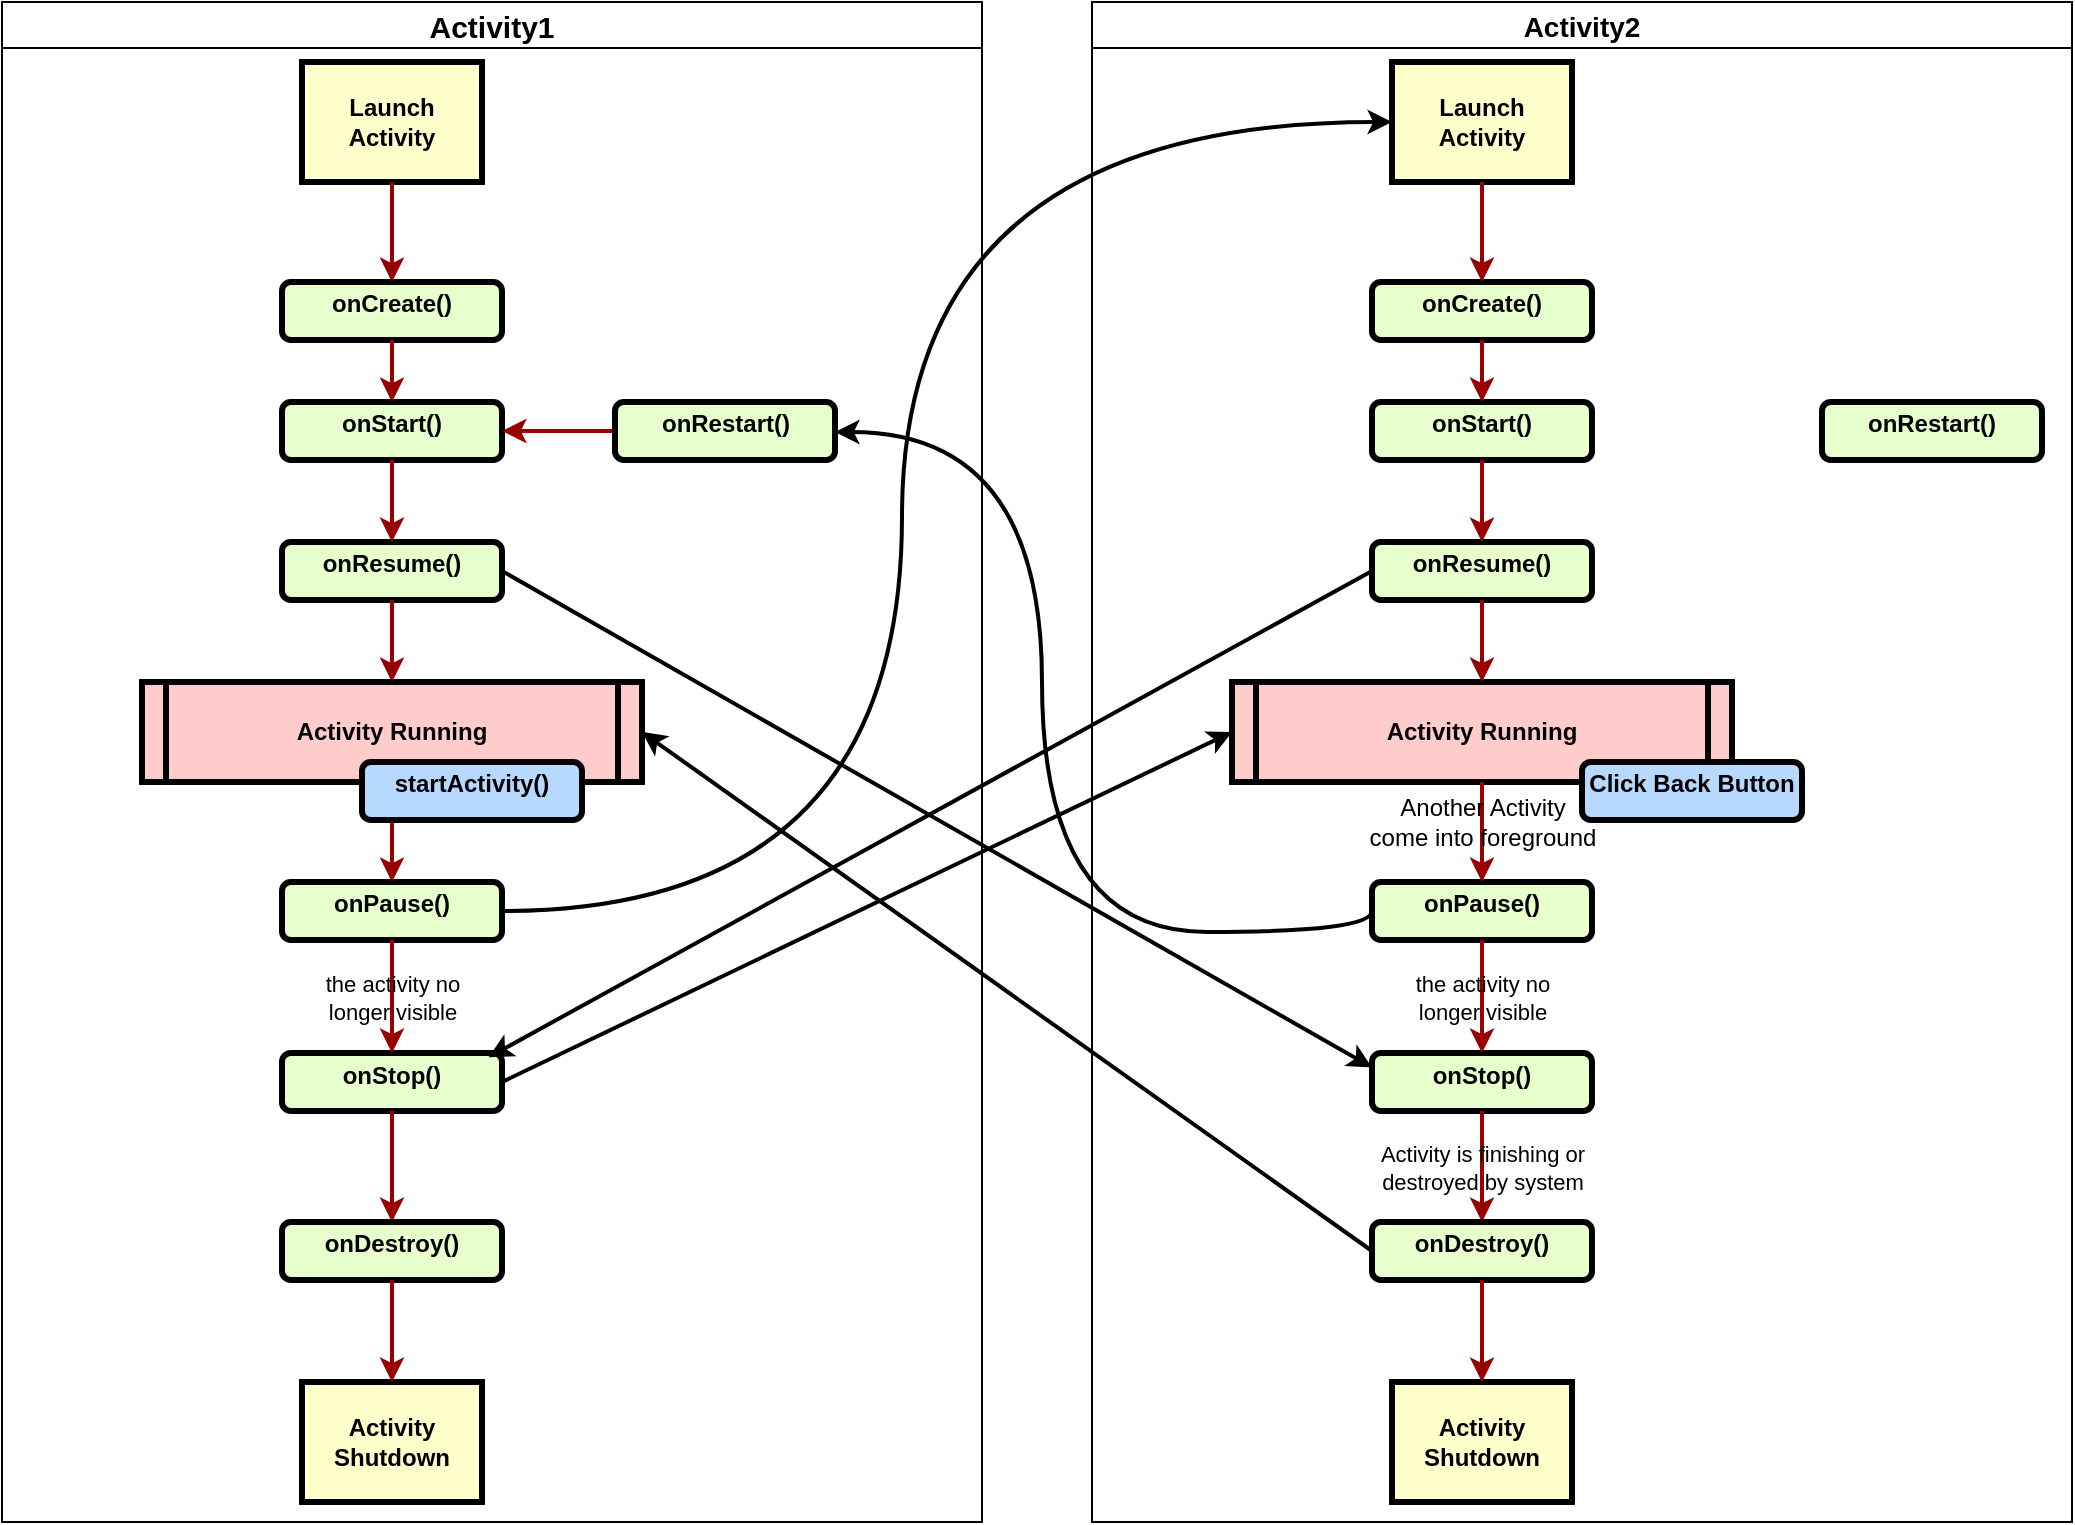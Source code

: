 <mxfile>
    <diagram id="ShzRySxBLQCe2M1I8mqF" name="第 1 页">
        <mxGraphModel dx="1316" dy="731" grid="1" gridSize="10" guides="1" tooltips="1" connect="1" arrows="1" fold="1" page="1" pageScale="1" pageWidth="827" pageHeight="1169" math="0" shadow="0">
            <root>
                <mxCell id="0"/>
                <mxCell id="1" parent="0"/>
                <mxCell id="2" value="&lt;p style=&quot;margin: 4px 0px 0px ; text-align: center&quot;&gt;onCreate()&lt;/p&gt;" style="verticalAlign=middle;align=center;overflow=fill;fontSize=12;fontFamily=Helvetica;html=1;rounded=1;fontStyle=1;strokeWidth=3;fillColor=#E6FFCC;labelBackgroundColor=none;" parent="1" vertex="1">
                    <mxGeometry x="180" y="160" width="110" height="29" as="geometry"/>
                </mxCell>
                <mxCell id="3" value="Launch&#10;Activity" style="whiteSpace=wrap;align=center;verticalAlign=middle;fontStyle=1;strokeWidth=3;fillColor=#FFFFCC;labelBackgroundColor=none;" parent="1" vertex="1">
                    <mxGeometry x="190" y="50" width="90" height="60" as="geometry"/>
                </mxCell>
                <mxCell id="4" value="Activity Running" style="shape=process;whiteSpace=wrap;align=center;verticalAlign=middle;size=0.048;fontStyle=1;strokeWidth=3;fillColor=#FFCCCC;labelBackgroundColor=none;" parent="1" vertex="1">
                    <mxGeometry x="110" y="360" width="250" height="50" as="geometry"/>
                </mxCell>
                <mxCell id="5" value="" style="edgeStyle=none;noEdgeStyle=1;strokeColor=#990000;strokeWidth=2;labelBackgroundColor=none;" parent="1" source="3" target="2" edge="1">
                    <mxGeometry width="100" height="100" relative="1" as="geometry">
                        <mxPoint x="-143.5" y="240" as="sourcePoint"/>
                        <mxPoint x="-43.5" y="140" as="targetPoint"/>
                    </mxGeometry>
                </mxCell>
                <mxCell id="6" value="&lt;p style=&quot;margin: 4px 0px 0px ; text-align: center&quot;&gt;onStart()&lt;/p&gt;" style="verticalAlign=middle;align=center;overflow=fill;fontSize=12;fontFamily=Helvetica;html=1;rounded=1;fontStyle=1;strokeWidth=3;fillColor=#E6FFCC;labelBackgroundColor=none;" parent="1" vertex="1">
                    <mxGeometry x="180" y="220" width="110" height="29" as="geometry"/>
                </mxCell>
                <mxCell id="7" value="" style="edgeStyle=none;noEdgeStyle=1;strokeColor=#990000;strokeWidth=2;exitX=0.5;exitY=1;exitDx=0;exitDy=0;entryX=0.5;entryY=0;entryDx=0;entryDy=0;labelBackgroundColor=none;" parent="1" source="2" target="6" edge="1">
                    <mxGeometry width="100" height="100" relative="1" as="geometry">
                        <mxPoint x="245" y="120" as="sourcePoint"/>
                        <mxPoint x="245" y="181" as="targetPoint"/>
                    </mxGeometry>
                </mxCell>
                <mxCell id="8" value="&lt;p style=&quot;margin: 4px 0px 0px ; text-align: center&quot;&gt;onResume()&lt;/p&gt;&lt;p style=&quot;margin: 0px ; margin-top: 4px ; text-align: center ; text-decoration: underline&quot;&gt;&lt;br&gt;&lt;/p&gt;" style="verticalAlign=middle;align=center;overflow=fill;fontSize=12;fontFamily=Helvetica;html=1;rounded=1;fontStyle=1;strokeWidth=3;fillColor=#E6FFCC;labelBackgroundColor=none;" parent="1" vertex="1">
                    <mxGeometry x="180" y="290" width="110" height="29" as="geometry"/>
                </mxCell>
                <mxCell id="9" value="" style="edgeStyle=none;noEdgeStyle=1;strokeColor=#990000;strokeWidth=2;exitX=0.5;exitY=1;exitDx=0;exitDy=0;entryX=0.5;entryY=0;entryDx=0;entryDy=0;labelBackgroundColor=none;" parent="1" source="6" target="8" edge="1">
                    <mxGeometry width="100" height="100" relative="1" as="geometry">
                        <mxPoint x="235" y="270" as="sourcePoint"/>
                        <mxPoint x="245" y="251" as="targetPoint"/>
                    </mxGeometry>
                </mxCell>
                <mxCell id="10" value="" style="edgeStyle=none;noEdgeStyle=1;strokeColor=#990000;strokeWidth=2;exitX=0.5;exitY=1;exitDx=0;exitDy=0;labelBackgroundColor=none;" parent="1" source="8" target="4" edge="1">
                    <mxGeometry width="100" height="100" relative="1" as="geometry">
                        <mxPoint x="245" y="210" as="sourcePoint"/>
                        <mxPoint x="245" y="242" as="targetPoint"/>
                    </mxGeometry>
                </mxCell>
                <mxCell id="11" value="&lt;p style=&quot;margin: 4px 0px 0px ; text-align: center&quot;&gt;onPause()&lt;/p&gt;" style="verticalAlign=middle;align=center;overflow=fill;fontSize=12;fontFamily=Helvetica;html=1;rounded=1;fontStyle=1;strokeWidth=3;fillColor=#E6FFCC;labelBackgroundColor=none;" parent="1" vertex="1">
                    <mxGeometry x="180" y="460" width="110" height="29" as="geometry"/>
                </mxCell>
                <mxCell id="12" value="&#10;" style="text;spacingTop=-5;align=center;labelBackgroundColor=none;" parent="1" vertex="1">
                    <mxGeometry x="90" y="420" width="20" height="20" as="geometry"/>
                </mxCell>
                <mxCell id="13" value="&lt;p style=&quot;margin: 4px 0px 0px ; text-align: center&quot;&gt;onStop()&lt;/p&gt;&lt;p style=&quot;margin: 4px 0px 0px ; text-align: center&quot;&gt;&lt;br&gt;&lt;/p&gt;" style="verticalAlign=middle;align=center;overflow=fill;fontSize=12;fontFamily=Helvetica;html=1;rounded=1;fontStyle=1;strokeWidth=3;fillColor=#E6FFCC;labelBackgroundColor=none;" parent="1" vertex="1">
                    <mxGeometry x="180" y="545.5" width="110" height="29" as="geometry"/>
                </mxCell>
                <mxCell id="14" value="" style="endArrow=classic;html=1;rounded=1;exitX=0.5;exitY=1;exitDx=0;exitDy=0;entryX=0.5;entryY=0;entryDx=0;entryDy=0;strokeColor=#990000;strokeWidth=2;edgeStyle=elbowEdgeStyle;labelBackgroundColor=none;" parent="1" source="4" target="11" edge="1">
                    <mxGeometry relative="1" as="geometry">
                        <mxPoint x="206.5" y="420" as="sourcePoint"/>
                        <mxPoint x="306.5" y="420" as="targetPoint"/>
                    </mxGeometry>
                </mxCell>
                <mxCell id="20" value="" style="endArrow=classic;html=1;rounded=1;exitX=0.5;exitY=1;exitDx=0;exitDy=0;entryX=0.5;entryY=0;entryDx=0;entryDy=0;strokeColor=#990000;strokeWidth=2;edgeStyle=elbowEdgeStyle;labelBackgroundColor=none;" parent="1" source="13" target="22" edge="1">
                    <mxGeometry relative="1" as="geometry">
                        <mxPoint x="234.58" y="590" as="sourcePoint"/>
                        <mxPoint x="234.58" y="650" as="targetPoint"/>
                    </mxGeometry>
                </mxCell>
                <mxCell id="22" value="&lt;p style=&quot;margin: 4px 0px 0px ; text-align: center&quot;&gt;onDestroy()&lt;/p&gt;&lt;p style=&quot;margin: 4px 0px 0px ; text-align: center&quot;&gt;&lt;br&gt;&lt;/p&gt;" style="verticalAlign=middle;align=center;overflow=fill;fontSize=12;fontFamily=Helvetica;html=1;rounded=1;fontStyle=1;strokeWidth=3;fillColor=#E6FFCC;labelBackgroundColor=none;" parent="1" vertex="1">
                    <mxGeometry x="180" y="630" width="110" height="29" as="geometry"/>
                </mxCell>
                <mxCell id="23" value="" style="edgeStyle=elbowEdgeStyle;rounded=1;orthogonalLoop=1;jettySize=auto;html=1;strokeColor=#990000;strokeWidth=2;labelBackgroundColor=none;" parent="1" source="24" target="6" edge="1">
                    <mxGeometry relative="1" as="geometry"/>
                </mxCell>
                <mxCell id="24" value="&lt;p style=&quot;margin: 4px 0px 0px ; text-align: center&quot;&gt;onRestart()&lt;/p&gt;" style="verticalAlign=middle;align=center;overflow=fill;fontSize=12;fontFamily=Helvetica;html=1;rounded=1;fontStyle=1;strokeWidth=3;fillColor=#E6FFCC;labelBackgroundColor=none;" parent="1" vertex="1">
                    <mxGeometry x="346.5" y="220" width="110" height="29" as="geometry"/>
                </mxCell>
                <mxCell id="25" style="edgeStyle=elbowEdgeStyle;rounded=1;orthogonalLoop=1;jettySize=auto;html=1;exitX=0.5;exitY=1;exitDx=0;exitDy=0;strokeColor=#990000;strokeWidth=2;labelBackgroundColor=none;" parent="1" source="24" target="24" edge="1">
                    <mxGeometry relative="1" as="geometry"/>
                </mxCell>
                <mxCell id="32" value="" style="endArrow=classic;html=1;rounded=1;entryX=0.5;entryY=0;entryDx=0;entryDy=0;strokeColor=#990000;strokeWidth=2;exitX=0.5;exitY=1;exitDx=0;exitDy=0;labelBackgroundColor=none;" parent="1" source="11" target="13" edge="1">
                    <mxGeometry relative="1" as="geometry">
                        <mxPoint x="336.5" y="490" as="sourcePoint"/>
                        <mxPoint x="336.5" y="550" as="targetPoint"/>
                    </mxGeometry>
                </mxCell>
                <mxCell id="33" value="&lt;span style=&quot;&quot;&gt;the activity no &lt;br&gt;longer visible&lt;br&gt;&lt;/span&gt;" style="edgeLabel;resizable=0;html=1;align=center;verticalAlign=middle;labelBackgroundColor=none;" parent="32" connectable="0" vertex="1">
                    <mxGeometry relative="1" as="geometry"/>
                </mxCell>
                <mxCell id="34" value="Activity&#10;Shutdown" style="whiteSpace=wrap;align=center;verticalAlign=middle;fontStyle=1;strokeWidth=3;fillColor=#FFFFCC;labelBackgroundColor=none;" parent="1" vertex="1">
                    <mxGeometry x="190" y="710" width="90" height="60" as="geometry"/>
                </mxCell>
                <mxCell id="35" value="" style="edgeStyle=none;noEdgeStyle=1;strokeColor=#990000;strokeWidth=2;exitX=0.5;exitY=1;exitDx=0;exitDy=0;labelBackgroundColor=none;" parent="1" source="22" target="34" edge="1">
                    <mxGeometry width="100" height="100" relative="1" as="geometry">
                        <mxPoint x="588" y="510" as="sourcePoint"/>
                        <mxPoint x="456.5" y="660" as="targetPoint"/>
                    </mxGeometry>
                </mxCell>
                <mxCell id="36" value="Activity1" style="swimlane;labelBackgroundColor=none;swimlaneFillColor=none;fontSize=15;" parent="1" vertex="1">
                    <mxGeometry x="40" y="20" width="490" height="760" as="geometry"/>
                </mxCell>
                <mxCell id="101" value="&lt;p style=&quot;margin: 4px 0px 0px ; text-align: center&quot;&gt;startActivity()&lt;/p&gt;" style="verticalAlign=middle;align=center;overflow=fill;fontSize=12;fontFamily=Helvetica;html=1;rounded=1;fontStyle=1;strokeWidth=3;fillColor=#B8D9FF;labelBackgroundColor=none;strokeColor=#000000;" parent="36" vertex="1">
                    <mxGeometry x="180" y="380" width="110" height="29" as="geometry"/>
                </mxCell>
                <mxCell id="67" value="&lt;p style=&quot;margin: 4px 0px 0px ; text-align: center&quot;&gt;onCreate()&lt;/p&gt;" style="verticalAlign=middle;align=center;overflow=fill;fontSize=12;fontFamily=Helvetica;html=1;rounded=1;fontStyle=1;strokeWidth=3;fillColor=#E6FFCC;labelBackgroundColor=none;" parent="1" vertex="1">
                    <mxGeometry x="725" y="160" width="110" height="29" as="geometry"/>
                </mxCell>
                <mxCell id="68" value="Launch&#10;Activity" style="whiteSpace=wrap;align=center;verticalAlign=middle;fontStyle=1;strokeWidth=3;fillColor=#FFFFCC;labelBackgroundColor=none;" parent="1" vertex="1">
                    <mxGeometry x="735" y="50" width="90" height="60" as="geometry"/>
                </mxCell>
                <mxCell id="69" value="Activity Running" style="shape=process;whiteSpace=wrap;align=center;verticalAlign=middle;size=0.048;fontStyle=1;strokeWidth=3;fillColor=#FFCCCC;labelBackgroundColor=none;" parent="1" vertex="1">
                    <mxGeometry x="655" y="360" width="250" height="50" as="geometry"/>
                </mxCell>
                <mxCell id="70" value="" style="edgeStyle=none;noEdgeStyle=1;strokeColor=#990000;strokeWidth=2;labelBackgroundColor=none;" parent="1" source="68" target="67" edge="1">
                    <mxGeometry width="100" height="100" relative="1" as="geometry">
                        <mxPoint x="401.5" y="240" as="sourcePoint"/>
                        <mxPoint x="501.5" y="140" as="targetPoint"/>
                    </mxGeometry>
                </mxCell>
                <mxCell id="71" value="&lt;p style=&quot;margin: 4px 0px 0px ; text-align: center&quot;&gt;onStart()&lt;/p&gt;" style="verticalAlign=middle;align=center;overflow=fill;fontSize=12;fontFamily=Helvetica;html=1;rounded=1;fontStyle=1;strokeWidth=3;fillColor=#E6FFCC;labelBackgroundColor=none;" parent="1" vertex="1">
                    <mxGeometry x="725" y="220" width="110" height="29" as="geometry"/>
                </mxCell>
                <mxCell id="72" value="" style="edgeStyle=none;noEdgeStyle=1;strokeColor=#990000;strokeWidth=2;exitX=0.5;exitY=1;exitDx=0;exitDy=0;entryX=0.5;entryY=0;entryDx=0;entryDy=0;labelBackgroundColor=none;" parent="1" source="67" target="71" edge="1">
                    <mxGeometry width="100" height="100" relative="1" as="geometry">
                        <mxPoint x="790" y="120" as="sourcePoint"/>
                        <mxPoint x="790" y="181" as="targetPoint"/>
                    </mxGeometry>
                </mxCell>
                <mxCell id="73" value="&lt;p style=&quot;margin: 4px 0px 0px ; text-align: center&quot;&gt;onResume()&lt;/p&gt;&lt;p style=&quot;margin: 0px ; margin-top: 4px ; text-align: center ; text-decoration: underline&quot;&gt;&lt;br&gt;&lt;/p&gt;" style="verticalAlign=middle;align=center;overflow=fill;fontSize=12;fontFamily=Helvetica;html=1;rounded=1;fontStyle=1;strokeWidth=3;fillColor=#E6FFCC;labelBackgroundColor=none;" parent="1" vertex="1">
                    <mxGeometry x="725" y="290" width="110" height="29" as="geometry"/>
                </mxCell>
                <mxCell id="74" value="" style="edgeStyle=none;noEdgeStyle=1;strokeColor=#990000;strokeWidth=2;exitX=0.5;exitY=1;exitDx=0;exitDy=0;entryX=0.5;entryY=0;entryDx=0;entryDy=0;labelBackgroundColor=none;" parent="1" source="71" target="73" edge="1">
                    <mxGeometry width="100" height="100" relative="1" as="geometry">
                        <mxPoint x="780" y="270" as="sourcePoint"/>
                        <mxPoint x="790" y="251" as="targetPoint"/>
                    </mxGeometry>
                </mxCell>
                <mxCell id="75" value="" style="edgeStyle=none;noEdgeStyle=1;strokeColor=#990000;strokeWidth=2;exitX=0.5;exitY=1;exitDx=0;exitDy=0;labelBackgroundColor=none;" parent="1" source="73" target="69" edge="1">
                    <mxGeometry width="100" height="100" relative="1" as="geometry">
                        <mxPoint x="790" y="210" as="sourcePoint"/>
                        <mxPoint x="790" y="242" as="targetPoint"/>
                    </mxGeometry>
                </mxCell>
                <mxCell id="76" value="&lt;p style=&quot;margin: 4px 0px 0px ; text-align: center&quot;&gt;onPause()&lt;/p&gt;" style="verticalAlign=middle;align=center;overflow=fill;fontSize=12;fontFamily=Helvetica;html=1;rounded=1;fontStyle=1;strokeWidth=3;fillColor=#E6FFCC;labelBackgroundColor=none;" parent="1" vertex="1">
                    <mxGeometry x="725" y="460" width="110" height="29" as="geometry"/>
                </mxCell>
                <mxCell id="77" value="&#10;" style="text;spacingTop=-5;align=center;labelBackgroundColor=none;" parent="1" vertex="1">
                    <mxGeometry x="635" y="420" width="20" height="20" as="geometry"/>
                </mxCell>
                <mxCell id="78" value="&lt;p style=&quot;margin: 4px 0px 0px ; text-align: center&quot;&gt;onStop()&lt;/p&gt;&lt;p style=&quot;margin: 4px 0px 0px ; text-align: center&quot;&gt;&lt;br&gt;&lt;/p&gt;" style="verticalAlign=middle;align=center;overflow=fill;fontSize=12;fontFamily=Helvetica;html=1;rounded=1;fontStyle=1;strokeWidth=3;fillColor=#E6FFCC;labelBackgroundColor=none;" parent="1" vertex="1">
                    <mxGeometry x="725" y="545.5" width="110" height="29" as="geometry"/>
                </mxCell>
                <mxCell id="79" value="" style="endArrow=classic;html=1;rounded=1;exitX=0.5;exitY=1;exitDx=0;exitDy=0;entryX=0.5;entryY=0;entryDx=0;entryDy=0;strokeColor=#990000;strokeWidth=2;edgeStyle=elbowEdgeStyle;labelBackgroundColor=none;" parent="1" source="69" target="76" edge="1">
                    <mxGeometry relative="1" as="geometry">
                        <mxPoint x="751.5" y="420" as="sourcePoint"/>
                        <mxPoint x="851.5" y="420" as="targetPoint"/>
                    </mxGeometry>
                </mxCell>
                <mxCell id="80" value="&lt;span style=&quot;font-size: 12px;&quot;&gt;Another Activity&lt;/span&gt;&lt;br style=&quot;padding: 0px; margin: 0px; font-size: 12px;&quot;&gt;&lt;span style=&quot;font-size: 12px;&quot;&gt;come into foreground&lt;/span&gt;" style="edgeLabel;resizable=0;html=1;align=center;verticalAlign=middle;labelBackgroundColor=none;" parent="79" connectable="0" vertex="1">
                    <mxGeometry relative="1" as="geometry">
                        <mxPoint y="-5" as="offset"/>
                    </mxGeometry>
                </mxCell>
                <mxCell id="85" value="" style="endArrow=classic;html=1;rounded=1;exitX=0.5;exitY=1;exitDx=0;exitDy=0;entryX=0.5;entryY=0;entryDx=0;entryDy=0;strokeColor=#990000;strokeWidth=2;edgeStyle=elbowEdgeStyle;labelBackgroundColor=none;" parent="1" source="78" target="87" edge="1">
                    <mxGeometry relative="1" as="geometry">
                        <mxPoint x="779.58" y="590" as="sourcePoint"/>
                        <mxPoint x="779.58" y="650" as="targetPoint"/>
                    </mxGeometry>
                </mxCell>
                <mxCell id="86" value="&lt;span style=&quot;&quot;&gt;Activity is finishing or &lt;br&gt;destroyed by system&lt;/span&gt;" style="edgeLabel;resizable=0;html=1;align=center;verticalAlign=middle;labelBackgroundColor=none;" parent="85" connectable="0" vertex="1">
                    <mxGeometry relative="1" as="geometry"/>
                </mxCell>
                <mxCell id="87" value="&lt;p style=&quot;margin: 4px 0px 0px ; text-align: center&quot;&gt;onDestroy()&lt;/p&gt;&lt;p style=&quot;margin: 4px 0px 0px ; text-align: center&quot;&gt;&lt;br&gt;&lt;/p&gt;" style="verticalAlign=middle;align=center;overflow=fill;fontSize=12;fontFamily=Helvetica;html=1;rounded=1;fontStyle=1;strokeWidth=3;fillColor=#E6FFCC;labelBackgroundColor=none;" parent="1" vertex="1">
                    <mxGeometry x="725" y="630" width="110" height="29" as="geometry"/>
                </mxCell>
                <mxCell id="90" style="edgeStyle=elbowEdgeStyle;rounded=1;orthogonalLoop=1;jettySize=auto;html=1;exitX=0.5;exitY=1;exitDx=0;exitDy=0;strokeColor=#990000;strokeWidth=2;labelBackgroundColor=none;" parent="1" edge="1">
                    <mxGeometry relative="1" as="geometry">
                        <mxPoint x="946.5" y="249" as="sourcePoint"/>
                        <mxPoint x="946.714" y="249" as="targetPoint"/>
                    </mxGeometry>
                </mxCell>
                <mxCell id="91" value="" style="endArrow=classic;html=1;rounded=1;entryX=0.5;entryY=0;entryDx=0;entryDy=0;strokeColor=#990000;strokeWidth=2;exitX=0.5;exitY=1;exitDx=0;exitDy=0;labelBackgroundColor=none;" parent="1" source="76" target="78" edge="1">
                    <mxGeometry relative="1" as="geometry">
                        <mxPoint x="881.5" y="490" as="sourcePoint"/>
                        <mxPoint x="881.5" y="550" as="targetPoint"/>
                    </mxGeometry>
                </mxCell>
                <mxCell id="92" value="&lt;span style=&quot;&quot;&gt;the activity no &lt;br&gt;longer visible&lt;br&gt;&lt;/span&gt;" style="edgeLabel;resizable=0;html=1;align=center;verticalAlign=middle;labelBackgroundColor=none;" parent="91" connectable="0" vertex="1">
                    <mxGeometry relative="1" as="geometry"/>
                </mxCell>
                <mxCell id="93" value="Activity&#10;Shutdown" style="whiteSpace=wrap;align=center;verticalAlign=middle;fontStyle=1;strokeWidth=3;fillColor=#FFFFCC;labelBackgroundColor=none;" parent="1" vertex="1">
                    <mxGeometry x="735" y="710" width="90" height="60" as="geometry"/>
                </mxCell>
                <mxCell id="94" value="" style="edgeStyle=none;noEdgeStyle=1;strokeColor=#990000;strokeWidth=2;exitX=0.5;exitY=1;exitDx=0;exitDy=0;labelBackgroundColor=none;" parent="1" source="87" target="93" edge="1">
                    <mxGeometry width="100" height="100" relative="1" as="geometry">
                        <mxPoint x="1133" y="510" as="sourcePoint"/>
                        <mxPoint x="1001.5" y="660" as="targetPoint"/>
                    </mxGeometry>
                </mxCell>
                <mxCell id="95" value="Activity2" style="swimlane;labelBackgroundColor=none;startSize=23;fontSize=14;" parent="1" vertex="1">
                    <mxGeometry x="585" y="20" width="490" height="760" as="geometry"/>
                </mxCell>
                <mxCell id="120" value="&lt;p style=&quot;margin: 4px 0px 0px ; text-align: center&quot;&gt;onRestart()&lt;/p&gt;" style="verticalAlign=middle;align=center;overflow=fill;fontSize=12;fontFamily=Helvetica;html=1;rounded=1;fontStyle=1;strokeWidth=3;fillColor=#E6FFCC;labelBackgroundColor=none;" vertex="1" parent="95">
                    <mxGeometry x="365" y="200" width="110" height="29" as="geometry"/>
                </mxCell>
                <mxCell id="121" value="&lt;p style=&quot;margin: 4px 0px 0px ; text-align: center&quot;&gt;Click Back Button&lt;/p&gt;" style="verticalAlign=middle;align=center;overflow=fill;fontSize=12;fontFamily=Helvetica;html=1;rounded=1;fontStyle=1;strokeWidth=3;fillColor=#B8D9FF;labelBackgroundColor=none;strokeColor=#000000;" vertex="1" parent="95">
                    <mxGeometry x="245" y="380" width="110" height="29" as="geometry"/>
                </mxCell>
                <mxCell id="99" value="" style="endArrow=classic;html=1;labelBackgroundColor=none;edgeStyle=orthogonalEdgeStyle;curved=1;exitX=1;exitY=0.5;exitDx=0;exitDy=0;entryX=0;entryY=0.5;entryDx=0;entryDy=0;strokeWidth=2;" parent="1" source="11" target="68" edge="1">
                    <mxGeometry relative="1" as="geometry">
                        <mxPoint x="490" y="330" as="sourcePoint"/>
                        <mxPoint x="590" y="330" as="targetPoint"/>
                        <Array as="points">
                            <mxPoint x="490" y="475"/>
                            <mxPoint x="490" y="80"/>
                        </Array>
                    </mxGeometry>
                </mxCell>
                <mxCell id="118" value="" style="endArrow=classic;html=1;entryX=0;entryY=0.5;entryDx=0;entryDy=0;exitX=1;exitY=0.5;exitDx=0;exitDy=0;strokeWidth=2;" edge="1" parent="1" source="13" target="69">
                    <mxGeometry width="50" height="50" relative="1" as="geometry">
                        <mxPoint x="400" y="560" as="sourcePoint"/>
                        <mxPoint x="300" y="570" as="targetPoint"/>
                    </mxGeometry>
                </mxCell>
                <mxCell id="119" value="" style="endArrow=classic;html=1;entryX=0.939;entryY=0.074;entryDx=0;entryDy=0;exitX=0;exitY=0.5;exitDx=0;exitDy=0;entryPerimeter=0;strokeWidth=2;" edge="1" parent="1" source="73" target="13">
                    <mxGeometry width="50" height="50" relative="1" as="geometry">
                        <mxPoint x="735" y="307.25" as="sourcePoint"/>
                        <mxPoint x="300" y="570.0" as="targetPoint"/>
                    </mxGeometry>
                </mxCell>
                <mxCell id="122" value="" style="endArrow=classic;html=1;labelBackgroundColor=none;edgeStyle=orthogonalEdgeStyle;curved=1;exitX=0;exitY=0.5;exitDx=0;exitDy=0;entryX=1;entryY=0.5;entryDx=0;entryDy=0;strokeWidth=2;" edge="1" parent="1" source="76" target="24">
                    <mxGeometry relative="1" as="geometry">
                        <mxPoint x="300" y="484.5" as="sourcePoint"/>
                        <mxPoint x="745" y="90" as="targetPoint"/>
                        <Array as="points">
                            <mxPoint x="725" y="485"/>
                            <mxPoint x="560" y="485"/>
                            <mxPoint x="560" y="235"/>
                            <mxPoint x="457" y="235"/>
                        </Array>
                    </mxGeometry>
                </mxCell>
                <mxCell id="123" value="" style="endArrow=classic;html=1;entryX=0;entryY=0.25;entryDx=0;entryDy=0;exitX=1;exitY=0.5;exitDx=0;exitDy=0;strokeWidth=2;" edge="1" parent="1" source="8" target="78">
                    <mxGeometry width="50" height="50" relative="1" as="geometry">
                        <mxPoint x="735" y="314.5" as="sourcePoint"/>
                        <mxPoint x="293.29" y="557.646" as="targetPoint"/>
                    </mxGeometry>
                </mxCell>
                <mxCell id="125" value="" style="endArrow=classic;html=1;entryX=1;entryY=0.5;entryDx=0;entryDy=0;exitX=0;exitY=0.5;exitDx=0;exitDy=0;strokeWidth=2;" edge="1" parent="1" source="87" target="4">
                    <mxGeometry width="50" height="50" relative="1" as="geometry">
                        <mxPoint x="300" y="570" as="sourcePoint"/>
                        <mxPoint x="665" y="395" as="targetPoint"/>
                    </mxGeometry>
                </mxCell>
            </root>
        </mxGraphModel>
    </diagram>
</mxfile>